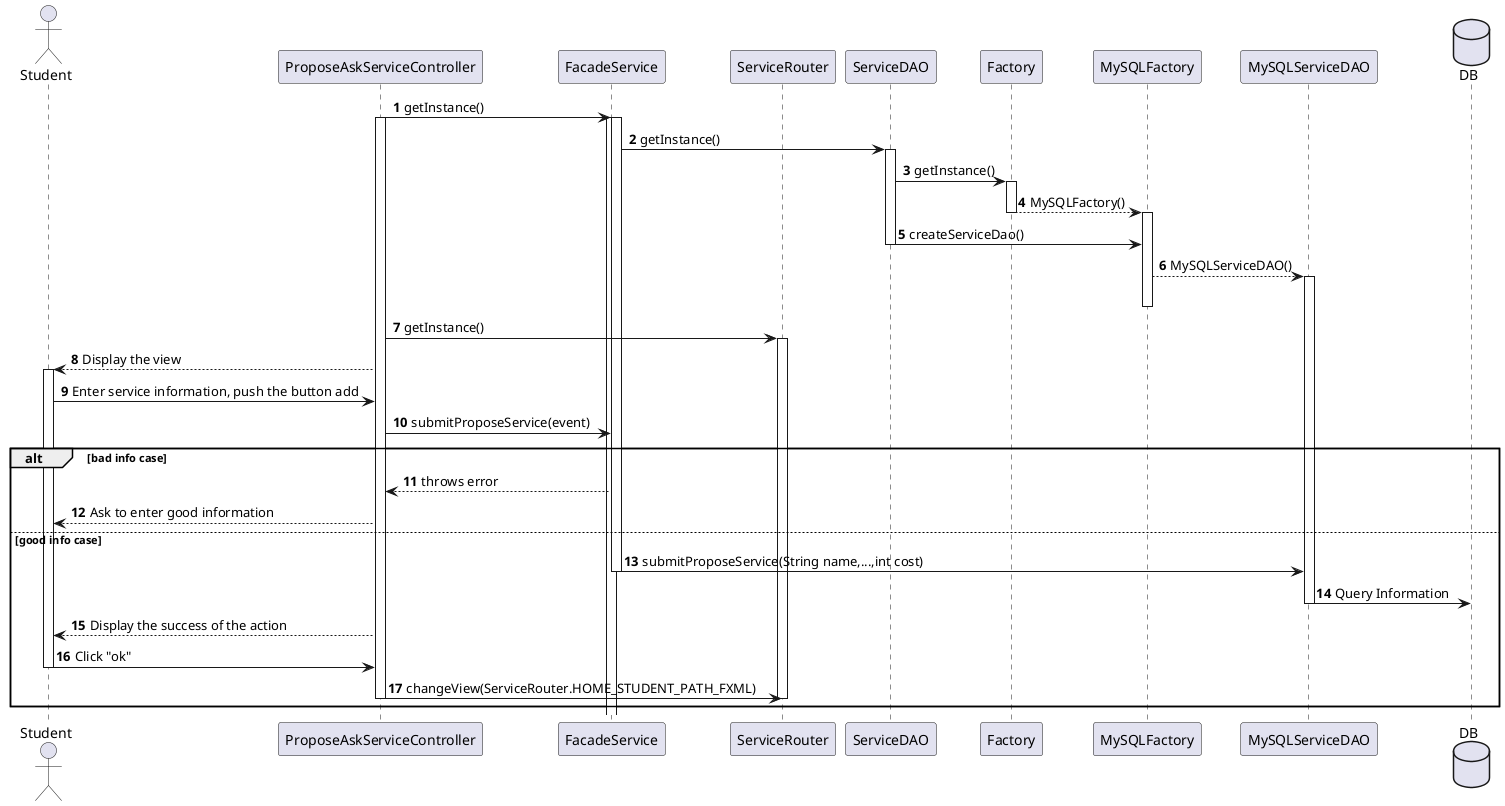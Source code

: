 @startuml
autonumber
actor Student
ProposeAskServiceController -> FacadeService : getInstance()
activate ProposeAskServiceController
activate FacadeService

participant ServiceRouter
activate FacadeService
FacadeService -> ServiceDAO : getInstance()
activate ServiceDAO
ServiceDAO -> Factory : getInstance()

activate Factory
Factory --> MySQLFactory : MySQLFactory()
deactivate Factory
activate MySQLFactory
ServiceDAO -> MySQLFactory : createServiceDao()
deactivate ServiceDAO
MySQLFactory --> MySQLServiceDAO : MySQLServiceDAO()
activate MySQLServiceDAO
deactivate MySQLFactory

ProposeAskServiceController -> ServiceRouter : getInstance()

activate ServiceRouter

ProposeAskServiceController --> Student : Display the view
activate Student
Student -> ProposeAskServiceController : Enter service information, push the button add
ProposeAskServiceController -> FacadeService : submitProposeService(event)
alt bad info case
    FacadeService --> ProposeAskServiceController : throws error
    ProposeAskServiceController --> Student : Ask to enter good information
else good info case
    FacadeService -> MySQLServiceDAO : submitProposeService(String name,...,int cost)
    deactivate FacadeService
    database DB
    MySQLServiceDAO -> DB : Query Information
    deactivate MySQLServiceDAO
    ProposeAskServiceController --> Student : Display the success of the action
    Student -> ProposeAskServiceController : Click "ok"
    deactivate Student
    ProposeAskServiceController -> ServiceRouter : changeView(ServiceRouter.HOME_STUDENT_PATH_FXML)
    deactivate ProposeAskServiceController
    deactivate ServiceRouter
end
@enduml